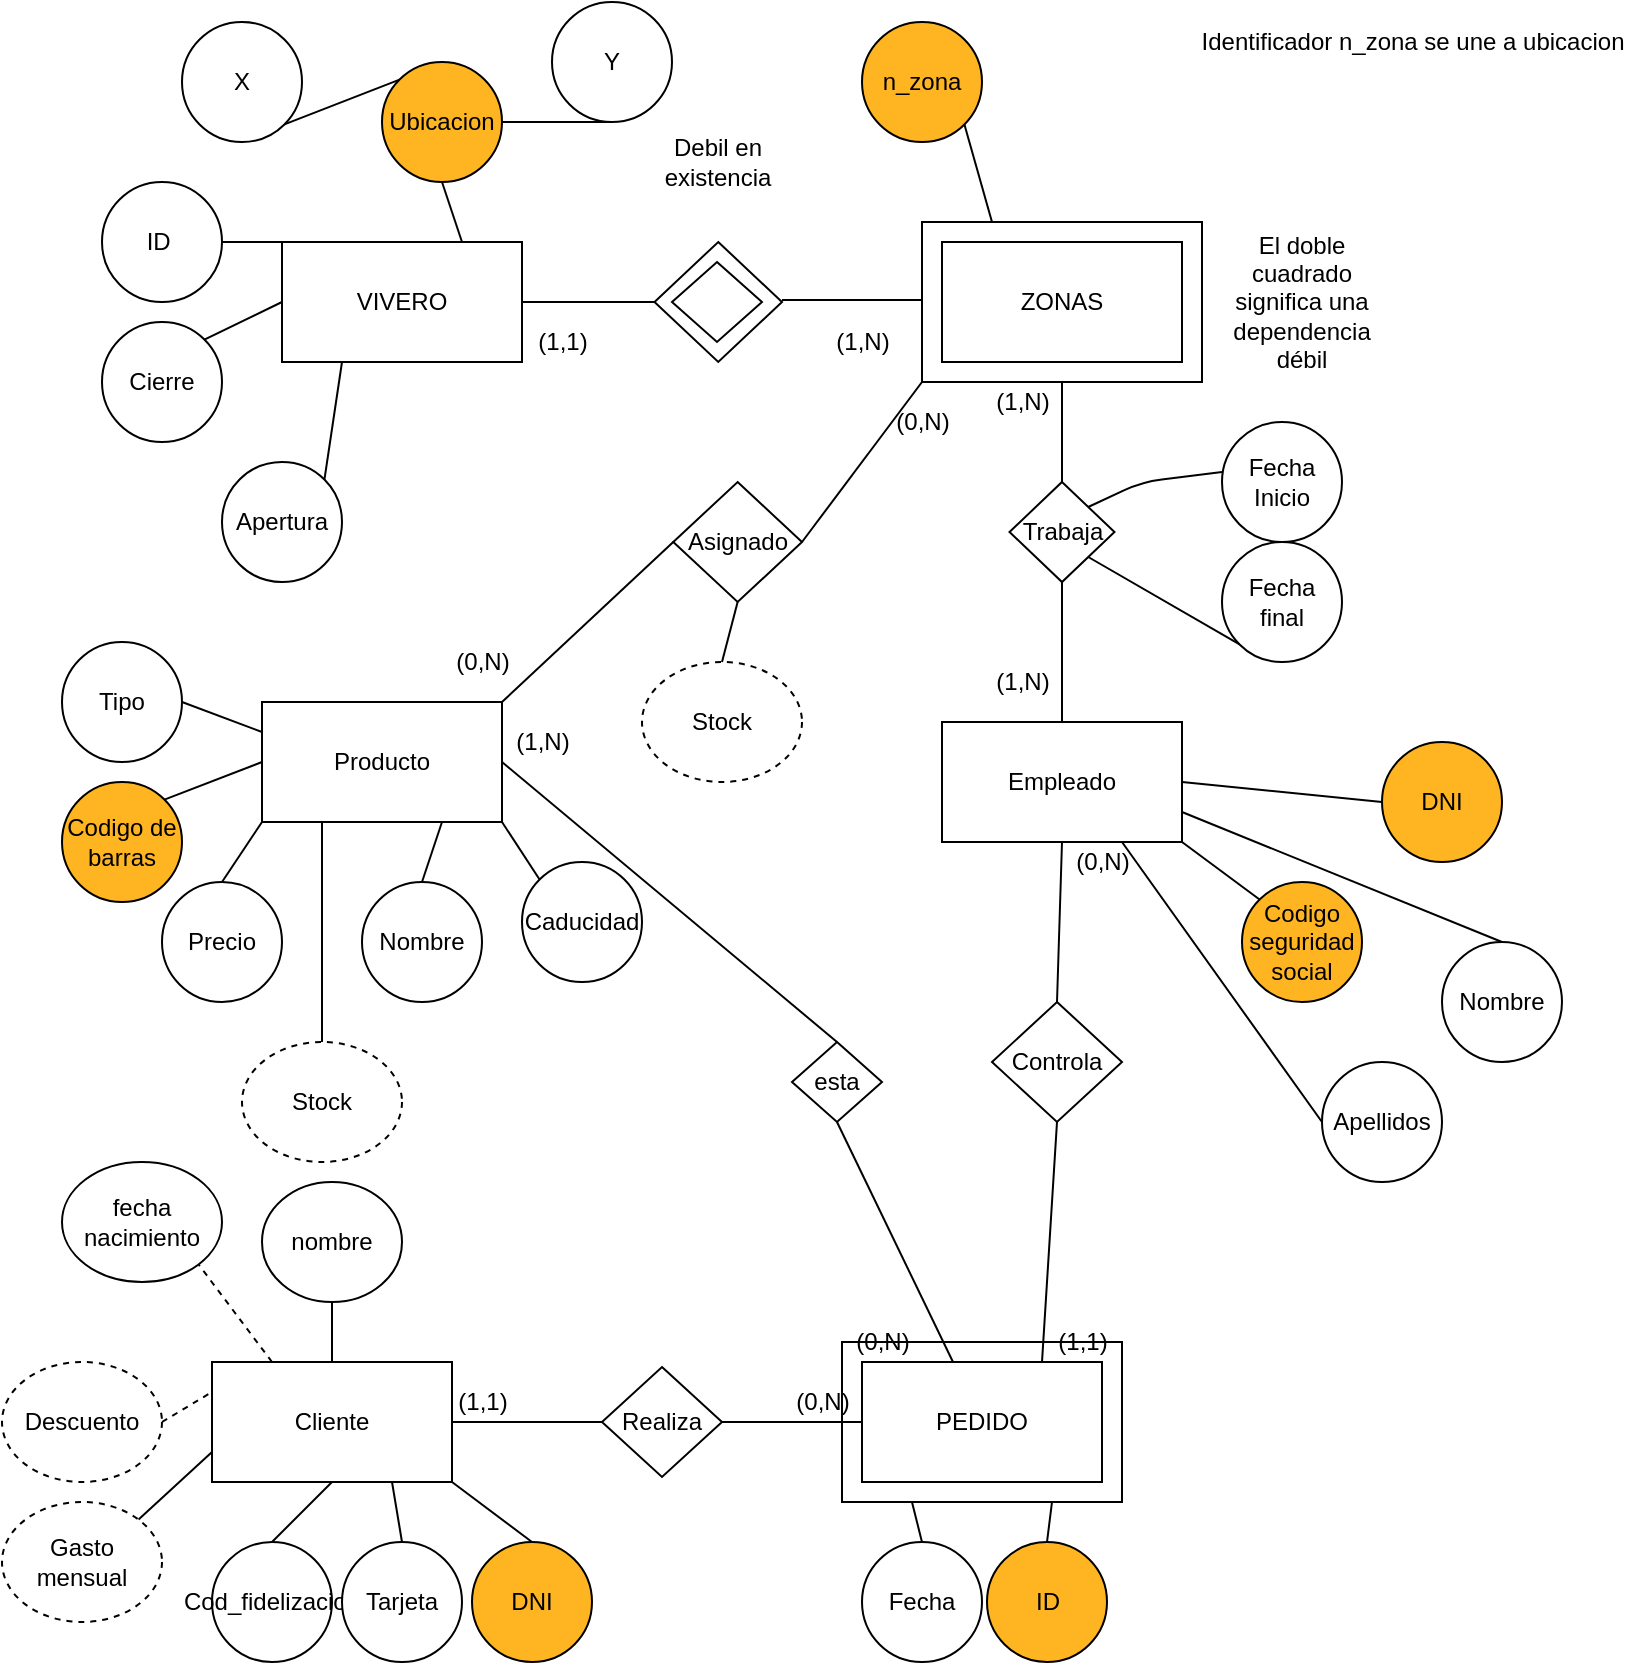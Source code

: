 <mxfile version="13.8.5" type="google"><diagram id="IEifpk_pLIeL2WqvJvoC" name="Page-1"><mxGraphModel dx="801" dy="464" grid="1" gridSize="10" guides="1" tooltips="1" connect="1" arrows="1" fold="1" page="1" pageScale="1" pageWidth="850" pageHeight="1100" math="0" shadow="0"><root><mxCell id="0"/><mxCell id="1" parent="0"/><mxCell id="yrVwnFHl-7Uh4LUF4EZe-1" value="VIVERO" style="rounded=0;whiteSpace=wrap;html=1;" parent="1" vertex="1"><mxGeometry x="160" y="120" width="120" height="60" as="geometry"/></mxCell><mxCell id="yrVwnFHl-7Uh4LUF4EZe-2" value="Ubicacion" style="ellipse;whiteSpace=wrap;html=1;aspect=fixed;fillColor=#FFB521;" parent="1" vertex="1"><mxGeometry x="210" y="30" width="60" height="60" as="geometry"/></mxCell><mxCell id="yrVwnFHl-7Uh4LUF4EZe-3" value="Apertura" style="ellipse;whiteSpace=wrap;html=1;aspect=fixed;" parent="1" vertex="1"><mxGeometry x="130" y="230" width="60" height="60" as="geometry"/></mxCell><mxCell id="yrVwnFHl-7Uh4LUF4EZe-4" value="Cierre" style="ellipse;whiteSpace=wrap;html=1;aspect=fixed;" parent="1" vertex="1"><mxGeometry x="70" y="160" width="60" height="60" as="geometry"/></mxCell><mxCell id="yrVwnFHl-7Uh4LUF4EZe-5" value="ID&amp;nbsp;" style="ellipse;whiteSpace=wrap;html=1;aspect=fixed;" parent="1" vertex="1"><mxGeometry x="70" y="90" width="60" height="60" as="geometry"/></mxCell><mxCell id="yrVwnFHl-7Uh4LUF4EZe-6" value="Y" style="ellipse;whiteSpace=wrap;html=1;aspect=fixed;" parent="1" vertex="1"><mxGeometry x="295" width="60" height="60" as="geometry"/></mxCell><mxCell id="yrVwnFHl-7Uh4LUF4EZe-7" value="X" style="ellipse;whiteSpace=wrap;html=1;aspect=fixed;" parent="1" vertex="1"><mxGeometry x="110" y="10" width="60" height="60" as="geometry"/></mxCell><mxCell id="yrVwnFHl-7Uh4LUF4EZe-9" value="ZONAS" style="rounded=0;whiteSpace=wrap;html=1;" parent="1" vertex="1"><mxGeometry x="490" y="120" width="120" height="60" as="geometry"/></mxCell><mxCell id="yrVwnFHl-7Uh4LUF4EZe-10" value="" style="rounded=0;whiteSpace=wrap;html=1;fillColor=none;" parent="1" vertex="1"><mxGeometry x="480" y="110" width="140" height="80" as="geometry"/></mxCell><mxCell id="yrVwnFHl-7Uh4LUF4EZe-11" value="El doble cuadrado significa una dependencia débil" style="text;html=1;strokeColor=none;fillColor=none;align=center;verticalAlign=middle;whiteSpace=wrap;rounded=0;" parent="1" vertex="1"><mxGeometry x="650" y="140" width="40" height="20" as="geometry"/></mxCell><mxCell id="yrVwnFHl-7Uh4LUF4EZe-12" value="" style="rhombus;whiteSpace=wrap;html=1;fillColor=none;" parent="1" vertex="1"><mxGeometry x="355" y="130" width="45" height="40" as="geometry"/></mxCell><mxCell id="yrVwnFHl-7Uh4LUF4EZe-13" value="" style="rhombus;whiteSpace=wrap;html=1;fillColor=none;" parent="1" vertex="1"><mxGeometry x="346.25" y="120" width="63.75" height="60" as="geometry"/></mxCell><mxCell id="yrVwnFHl-7Uh4LUF4EZe-14" value="Debil en existencia" style="text;html=1;strokeColor=none;fillColor=none;align=center;verticalAlign=middle;whiteSpace=wrap;rounded=0;" parent="1" vertex="1"><mxGeometry x="357.5" y="70" width="40" height="20" as="geometry"/></mxCell><mxCell id="yrVwnFHl-7Uh4LUF4EZe-16" value="n_zona" style="ellipse;whiteSpace=wrap;html=1;aspect=fixed;fillColor=#FFB521;" parent="1" vertex="1"><mxGeometry x="450" y="10" width="60" height="60" as="geometry"/></mxCell><mxCell id="yrVwnFHl-7Uh4LUF4EZe-17" value="Identificador n_zona se une a ubicacion" style="text;html=1;align=center;verticalAlign=middle;resizable=0;points=[];autosize=1;" parent="1" vertex="1"><mxGeometry x="610" y="10" width="230" height="20" as="geometry"/></mxCell><mxCell id="yrVwnFHl-7Uh4LUF4EZe-18" value="" style="endArrow=none;html=1;exitX=1;exitY=0.5;exitDx=0;exitDy=0;entryX=0;entryY=0.5;entryDx=0;entryDy=0;" parent="1" source="yrVwnFHl-7Uh4LUF4EZe-1" target="yrVwnFHl-7Uh4LUF4EZe-13" edge="1"><mxGeometry width="50" height="50" relative="1" as="geometry"><mxPoint x="650" y="400" as="sourcePoint"/><mxPoint x="700" y="350" as="targetPoint"/></mxGeometry></mxCell><mxCell id="yrVwnFHl-7Uh4LUF4EZe-19" value="" style="endArrow=none;html=1;entryX=0;entryY=0.5;entryDx=0;entryDy=0;" parent="1" edge="1"><mxGeometry width="50" height="50" relative="1" as="geometry"><mxPoint x="410" y="149" as="sourcePoint"/><mxPoint x="480" y="149" as="targetPoint"/></mxGeometry></mxCell><mxCell id="yrVwnFHl-7Uh4LUF4EZe-20" value="(1,1)" style="text;html=1;align=center;verticalAlign=middle;resizable=0;points=[];autosize=1;" parent="1" vertex="1"><mxGeometry x="280" y="160" width="40" height="20" as="geometry"/></mxCell><mxCell id="yrVwnFHl-7Uh4LUF4EZe-21" value="Empleado" style="rounded=0;whiteSpace=wrap;html=1;" parent="1" vertex="1"><mxGeometry x="490" y="360" width="120" height="60" as="geometry"/></mxCell><mxCell id="yrVwnFHl-7Uh4LUF4EZe-23" value="Trabaja" style="rhombus;whiteSpace=wrap;html=1;fillColor=none;" parent="1" vertex="1"><mxGeometry x="523.75" y="240" width="52.5" height="50" as="geometry"/></mxCell><mxCell id="yrVwnFHl-7Uh4LUF4EZe-24" value="DNI" style="ellipse;whiteSpace=wrap;html=1;aspect=fixed;fillColor=#FFB521;" parent="1" vertex="1"><mxGeometry x="710" y="370" width="60" height="60" as="geometry"/></mxCell><mxCell id="yrVwnFHl-7Uh4LUF4EZe-25" value="Codigo seguridad social" style="ellipse;whiteSpace=wrap;html=1;aspect=fixed;fillColor=#FFB521;" parent="1" vertex="1"><mxGeometry x="640" y="440" width="60" height="60" as="geometry"/></mxCell><mxCell id="yrVwnFHl-7Uh4LUF4EZe-26" value="Nombre" style="ellipse;whiteSpace=wrap;html=1;aspect=fixed;" parent="1" vertex="1"><mxGeometry x="740" y="470" width="60" height="60" as="geometry"/></mxCell><mxCell id="yrVwnFHl-7Uh4LUF4EZe-27" value="Apellidos" style="ellipse;whiteSpace=wrap;html=1;aspect=fixed;" parent="1" vertex="1"><mxGeometry x="680" y="530" width="60" height="60" as="geometry"/></mxCell><mxCell id="yrVwnFHl-7Uh4LUF4EZe-28" value="Fecha&lt;br&gt;Inicio" style="ellipse;whiteSpace=wrap;html=1;aspect=fixed;" parent="1" vertex="1"><mxGeometry x="630" y="210" width="60" height="60" as="geometry"/></mxCell><mxCell id="yrVwnFHl-7Uh4LUF4EZe-29" value="Fecha&lt;br&gt;final" style="ellipse;whiteSpace=wrap;html=1;aspect=fixed;" parent="1" vertex="1"><mxGeometry x="630" y="270" width="60" height="60" as="geometry"/></mxCell><mxCell id="yrVwnFHl-7Uh4LUF4EZe-30" value="" style="endArrow=none;html=1;entryX=0.5;entryY=1;entryDx=0;entryDy=0;exitX=0.5;exitY=0;exitDx=0;exitDy=0;" parent="1" source="yrVwnFHl-7Uh4LUF4EZe-23" target="yrVwnFHl-7Uh4LUF4EZe-10" edge="1"><mxGeometry width="50" height="50" relative="1" as="geometry"><mxPoint x="420" y="159" as="sourcePoint"/><mxPoint x="490" y="159" as="targetPoint"/></mxGeometry></mxCell><mxCell id="yrVwnFHl-7Uh4LUF4EZe-31" value="(1,N)" style="text;html=1;align=center;verticalAlign=middle;resizable=0;points=[];autosize=1;" parent="1" vertex="1"><mxGeometry x="510" y="190" width="40" height="20" as="geometry"/></mxCell><mxCell id="yrVwnFHl-7Uh4LUF4EZe-32" value="" style="endArrow=none;html=1;entryX=0.5;entryY=1;entryDx=0;entryDy=0;exitX=0.5;exitY=0;exitDx=0;exitDy=0;" parent="1" source="yrVwnFHl-7Uh4LUF4EZe-21" target="yrVwnFHl-7Uh4LUF4EZe-23" edge="1"><mxGeometry width="50" height="50" relative="1" as="geometry"><mxPoint x="560" y="250" as="sourcePoint"/><mxPoint x="560" y="200" as="targetPoint"/></mxGeometry></mxCell><mxCell id="yrVwnFHl-7Uh4LUF4EZe-33" value="(1,N)" style="text;html=1;align=center;verticalAlign=middle;resizable=0;points=[];autosize=1;" parent="1" vertex="1"><mxGeometry x="510" y="330" width="40" height="20" as="geometry"/></mxCell><mxCell id="yrVwnFHl-7Uh4LUF4EZe-34" value="(1,N)" style="text;html=1;align=center;verticalAlign=middle;resizable=0;points=[];autosize=1;" parent="1" vertex="1"><mxGeometry x="430" y="160" width="40" height="20" as="geometry"/></mxCell><mxCell id="yrVwnFHl-7Uh4LUF4EZe-35" value="Producto" style="rounded=0;whiteSpace=wrap;html=1;" parent="1" vertex="1"><mxGeometry x="150" y="350" width="120" height="60" as="geometry"/></mxCell><mxCell id="yrVwnFHl-7Uh4LUF4EZe-36" value="Asignado" style="rhombus;whiteSpace=wrap;html=1;fillColor=none;" parent="1" vertex="1"><mxGeometry x="355.63" y="240" width="64.37" height="60" as="geometry"/></mxCell><mxCell id="yrVwnFHl-7Uh4LUF4EZe-37" value="" style="endArrow=none;html=1;entryX=0;entryY=0.5;entryDx=0;entryDy=0;exitX=1;exitY=0;exitDx=0;exitDy=0;" parent="1" source="yrVwnFHl-7Uh4LUF4EZe-35" target="yrVwnFHl-7Uh4LUF4EZe-36" edge="1"><mxGeometry width="50" height="50" relative="1" as="geometry"><mxPoint x="560" y="370" as="sourcePoint"/><mxPoint x="560" y="290" as="targetPoint"/></mxGeometry></mxCell><mxCell id="yrVwnFHl-7Uh4LUF4EZe-38" value="" style="endArrow=none;html=1;entryX=0;entryY=1;entryDx=0;entryDy=0;exitX=1;exitY=0.5;exitDx=0;exitDy=0;" parent="1" source="yrVwnFHl-7Uh4LUF4EZe-36" target="yrVwnFHl-7Uh4LUF4EZe-10" edge="1"><mxGeometry width="50" height="50" relative="1" as="geometry"><mxPoint x="570" y="380" as="sourcePoint"/><mxPoint x="570" y="300" as="targetPoint"/></mxGeometry></mxCell><mxCell id="yrVwnFHl-7Uh4LUF4EZe-39" value="Codigo de barras" style="ellipse;whiteSpace=wrap;html=1;aspect=fixed;fillColor=#FFB521;" parent="1" vertex="1"><mxGeometry x="50" y="390" width="60" height="60" as="geometry"/></mxCell><mxCell id="yrVwnFHl-7Uh4LUF4EZe-40" value="Precio" style="ellipse;whiteSpace=wrap;html=1;aspect=fixed;" parent="1" vertex="1"><mxGeometry x="100" y="440" width="60" height="60" as="geometry"/></mxCell><mxCell id="yrVwnFHl-7Uh4LUF4EZe-41" value="Nombre" style="ellipse;whiteSpace=wrap;html=1;aspect=fixed;" parent="1" vertex="1"><mxGeometry x="200" y="440" width="60" height="60" as="geometry"/></mxCell><mxCell id="yrVwnFHl-7Uh4LUF4EZe-42" value="Tipo" style="ellipse;whiteSpace=wrap;html=1;aspect=fixed;" parent="1" vertex="1"><mxGeometry x="50" y="320" width="60" height="60" as="geometry"/></mxCell><mxCell id="yrVwnFHl-7Uh4LUF4EZe-43" value="Caducidad" style="ellipse;whiteSpace=wrap;html=1;aspect=fixed;" parent="1" vertex="1"><mxGeometry x="280" y="430" width="60" height="60" as="geometry"/></mxCell><mxCell id="yrVwnFHl-7Uh4LUF4EZe-45" value="" style="endArrow=none;html=1;entryX=0.5;entryY=0;entryDx=0;entryDy=0;exitX=0.25;exitY=1;exitDx=0;exitDy=0;" parent="1" source="yrVwnFHl-7Uh4LUF4EZe-35" target="yrVwnFHl-7Uh4LUF4EZe-46" edge="1"><mxGeometry width="50" height="50" relative="1" as="geometry"><mxPoint x="280" y="360" as="sourcePoint"/><mxPoint x="180" y="510" as="targetPoint"/></mxGeometry></mxCell><mxCell id="yrVwnFHl-7Uh4LUF4EZe-46" value="Stock" style="ellipse;whiteSpace=wrap;html=1;align=center;dashed=1;fillColor=none;" parent="1" vertex="1"><mxGeometry x="140" y="520" width="80" height="60" as="geometry"/></mxCell><mxCell id="yrVwnFHl-7Uh4LUF4EZe-48" value="Stock" style="ellipse;whiteSpace=wrap;html=1;align=center;dashed=1;fillColor=none;" parent="1" vertex="1"><mxGeometry x="340" y="330" width="80" height="60" as="geometry"/></mxCell><mxCell id="yrVwnFHl-7Uh4LUF4EZe-49" value="" style="endArrow=none;html=1;entryX=0.5;entryY=1;entryDx=0;entryDy=0;exitX=0.5;exitY=0;exitDx=0;exitDy=0;" parent="1" source="yrVwnFHl-7Uh4LUF4EZe-48" target="yrVwnFHl-7Uh4LUF4EZe-36" edge="1"><mxGeometry width="50" height="50" relative="1" as="geometry"><mxPoint x="280" y="360" as="sourcePoint"/><mxPoint x="365.63" y="270" as="targetPoint"/></mxGeometry></mxCell><mxCell id="yrVwnFHl-7Uh4LUF4EZe-50" value="(0,N)" style="text;html=1;align=center;verticalAlign=middle;resizable=0;points=[];autosize=1;" parent="1" vertex="1"><mxGeometry x="240" y="320" width="40" height="20" as="geometry"/></mxCell><mxCell id="yrVwnFHl-7Uh4LUF4EZe-51" value="(0,N)" style="text;html=1;align=center;verticalAlign=middle;resizable=0;points=[];autosize=1;" parent="1" vertex="1"><mxGeometry x="460" y="200" width="40" height="20" as="geometry"/></mxCell><mxCell id="yrVwnFHl-7Uh4LUF4EZe-52" value="Cliente" style="rounded=0;whiteSpace=wrap;html=1;" parent="1" vertex="1"><mxGeometry x="125" y="680" width="120" height="60" as="geometry"/></mxCell><mxCell id="yrVwnFHl-7Uh4LUF4EZe-54" value="Cod_fidelizacion" style="ellipse;whiteSpace=wrap;html=1;aspect=fixed;" parent="1" vertex="1"><mxGeometry x="125" y="770" width="60" height="60" as="geometry"/></mxCell><mxCell id="yrVwnFHl-7Uh4LUF4EZe-55" value="Tarjeta" style="ellipse;whiteSpace=wrap;html=1;aspect=fixed;" parent="1" vertex="1"><mxGeometry x="190" y="770" width="60" height="60" as="geometry"/></mxCell><mxCell id="yrVwnFHl-7Uh4LUF4EZe-56" value="DNI&lt;br&gt;" style="ellipse;whiteSpace=wrap;html=1;aspect=fixed;fillColor=#FFB521;" parent="1" vertex="1"><mxGeometry x="255" y="770" width="60" height="60" as="geometry"/></mxCell><mxCell id="yrVwnFHl-7Uh4LUF4EZe-57" value="PEDIDO" style="rounded=0;whiteSpace=wrap;html=1;" parent="1" vertex="1"><mxGeometry x="450" y="680" width="120" height="60" as="geometry"/></mxCell><mxCell id="yrVwnFHl-7Uh4LUF4EZe-58" value="Realiza" style="rhombus;whiteSpace=wrap;html=1;fillColor=none;" parent="1" vertex="1"><mxGeometry x="320" y="682.5" width="60" height="55" as="geometry"/></mxCell><mxCell id="yrVwnFHl-7Uh4LUF4EZe-59" value="esta" style="rhombus;whiteSpace=wrap;html=1;fillColor=none;" parent="1" vertex="1"><mxGeometry x="415" y="520" width="45" height="40" as="geometry"/></mxCell><mxCell id="yrVwnFHl-7Uh4LUF4EZe-60" value="" style="endArrow=none;html=1;entryX=0.5;entryY=0;entryDx=0;entryDy=0;exitX=1;exitY=0.5;exitDx=0;exitDy=0;" parent="1" source="yrVwnFHl-7Uh4LUF4EZe-35" target="yrVwnFHl-7Uh4LUF4EZe-59" edge="1"><mxGeometry width="50" height="50" relative="1" as="geometry"><mxPoint x="425" y="500" as="sourcePoint"/><mxPoint x="425" y="610" as="targetPoint"/></mxGeometry></mxCell><mxCell id="yrVwnFHl-7Uh4LUF4EZe-61" value="" style="endArrow=none;html=1;entryX=0.5;entryY=0;entryDx=0;entryDy=0;exitX=0.5;exitY=1;exitDx=0;exitDy=0;" parent="1" source="yrVwnFHl-7Uh4LUF4EZe-21" target="yrVwnFHl-7Uh4LUF4EZe-62" edge="1"><mxGeometry width="50" height="50" relative="1" as="geometry"><mxPoint x="490" y="480" as="sourcePoint"/><mxPoint x="490" y="590" as="targetPoint"/></mxGeometry></mxCell><mxCell id="yrVwnFHl-7Uh4LUF4EZe-62" value="Controla" style="rhombus;whiteSpace=wrap;html=1;fillColor=none;" parent="1" vertex="1"><mxGeometry x="515" y="500" width="65" height="60" as="geometry"/></mxCell><mxCell id="yrVwnFHl-7Uh4LUF4EZe-65" value="" style="endArrow=none;html=1;exitX=0.5;exitY=1;exitDx=0;exitDy=0;" parent="1" source="yrVwnFHl-7Uh4LUF4EZe-59" target="yrVwnFHl-7Uh4LUF4EZe-57" edge="1"><mxGeometry width="50" height="50" relative="1" as="geometry"><mxPoint x="366.25" y="430" as="sourcePoint"/><mxPoint x="490" y="670" as="targetPoint"/></mxGeometry></mxCell><mxCell id="yrVwnFHl-7Uh4LUF4EZe-66" value="" style="endArrow=none;html=1;entryX=0.5;entryY=1;entryDx=0;entryDy=0;exitX=0.75;exitY=0;exitDx=0;exitDy=0;" parent="1" source="yrVwnFHl-7Uh4LUF4EZe-57" target="yrVwnFHl-7Uh4LUF4EZe-62" edge="1"><mxGeometry width="50" height="50" relative="1" as="geometry"><mxPoint x="375" y="440" as="sourcePoint"/><mxPoint x="542.5" y="580" as="targetPoint"/></mxGeometry></mxCell><mxCell id="yrVwnFHl-7Uh4LUF4EZe-67" value="" style="endArrow=none;html=1;entryX=0;entryY=0.5;entryDx=0;entryDy=0;exitX=1;exitY=0.5;exitDx=0;exitDy=0;" parent="1" source="yrVwnFHl-7Uh4LUF4EZe-58" target="yrVwnFHl-7Uh4LUF4EZe-57" edge="1"><mxGeometry width="50" height="50" relative="1" as="geometry"><mxPoint x="300" y="410" as="sourcePoint"/><mxPoint x="467.5" y="550" as="targetPoint"/></mxGeometry></mxCell><mxCell id="yrVwnFHl-7Uh4LUF4EZe-68" value="" style="endArrow=none;html=1;entryX=0;entryY=0.5;entryDx=0;entryDy=0;exitX=1;exitY=0.5;exitDx=0;exitDy=0;" parent="1" source="yrVwnFHl-7Uh4LUF4EZe-52" target="yrVwnFHl-7Uh4LUF4EZe-58" edge="1"><mxGeometry width="50" height="50" relative="1" as="geometry"><mxPoint x="310" y="420" as="sourcePoint"/><mxPoint x="477.5" y="560" as="targetPoint"/></mxGeometry></mxCell><mxCell id="yrVwnFHl-7Uh4LUF4EZe-69" value="(0,N)" style="text;html=1;align=center;verticalAlign=middle;resizable=0;points=[];autosize=1;" parent="1" vertex="1"><mxGeometry x="410" y="690" width="40" height="20" as="geometry"/></mxCell><mxCell id="yrVwnFHl-7Uh4LUF4EZe-70" value="(1,1)&lt;br&gt;" style="text;html=1;align=center;verticalAlign=middle;resizable=0;points=[];autosize=1;" parent="1" vertex="1"><mxGeometry x="240" y="690" width="40" height="20" as="geometry"/></mxCell><mxCell id="yrVwnFHl-7Uh4LUF4EZe-71" value="(0,N)&lt;br&gt;" style="text;html=1;align=center;verticalAlign=middle;resizable=0;points=[];autosize=1;" parent="1" vertex="1"><mxGeometry x="440" y="660" width="40" height="20" as="geometry"/></mxCell><mxCell id="yrVwnFHl-7Uh4LUF4EZe-72" value="(1,N)" style="text;html=1;align=center;verticalAlign=middle;resizable=0;points=[];autosize=1;" parent="1" vertex="1"><mxGeometry x="270" y="360" width="40" height="20" as="geometry"/></mxCell><mxCell id="yrVwnFHl-7Uh4LUF4EZe-75" value="Descuento" style="ellipse;whiteSpace=wrap;html=1;align=center;dashed=1;fillColor=none;" parent="1" vertex="1"><mxGeometry x="20" y="680" width="80" height="60" as="geometry"/></mxCell><mxCell id="yrVwnFHl-7Uh4LUF4EZe-76" value="Gasto mensual" style="ellipse;whiteSpace=wrap;html=1;align=center;dashed=1;fillColor=none;" parent="1" vertex="1"><mxGeometry x="20" y="750" width="80" height="60" as="geometry"/></mxCell><mxCell id="yrVwnFHl-7Uh4LUF4EZe-77" value="(0,N)" style="text;html=1;align=center;verticalAlign=middle;resizable=0;points=[];autosize=1;" parent="1" vertex="1"><mxGeometry x="550" y="420" width="40" height="20" as="geometry"/></mxCell><mxCell id="yrVwnFHl-7Uh4LUF4EZe-78" value="(1,1)" style="text;html=1;align=center;verticalAlign=middle;resizable=0;points=[];autosize=1;" parent="1" vertex="1"><mxGeometry x="540" y="660" width="40" height="20" as="geometry"/></mxCell><mxCell id="yrVwnFHl-7Uh4LUF4EZe-79" value="Fecha" style="ellipse;whiteSpace=wrap;html=1;aspect=fixed;" parent="1" vertex="1"><mxGeometry x="450" y="770" width="60" height="60" as="geometry"/></mxCell><mxCell id="yrVwnFHl-7Uh4LUF4EZe-80" value="ID" style="ellipse;whiteSpace=wrap;html=1;aspect=fixed;fillColor=#FFB521;" parent="1" vertex="1"><mxGeometry x="512.5" y="770" width="60" height="60" as="geometry"/></mxCell><mxCell id="yrVwnFHl-7Uh4LUF4EZe-81" value="" style="rounded=0;whiteSpace=wrap;html=1;fillColor=none;" parent="1" vertex="1"><mxGeometry x="440" y="670" width="140" height="80" as="geometry"/></mxCell><mxCell id="LDC4c7rGgQbjb_cGHGc8-4" value="" style="endArrow=none;html=1;entryX=0.5;entryY=1;entryDx=0;entryDy=0;exitX=0.75;exitY=0;exitDx=0;exitDy=0;" edge="1" parent="1" source="yrVwnFHl-7Uh4LUF4EZe-1" target="yrVwnFHl-7Uh4LUF4EZe-2"><mxGeometry width="50" height="50" relative="1" as="geometry"><mxPoint x="230" y="120" as="sourcePoint"/><mxPoint x="280" y="70" as="targetPoint"/></mxGeometry></mxCell><mxCell id="LDC4c7rGgQbjb_cGHGc8-5" value="" style="endArrow=none;html=1;entryX=0.5;entryY=1;entryDx=0;entryDy=0;exitX=1;exitY=0.5;exitDx=0;exitDy=0;" edge="1" parent="1" source="yrVwnFHl-7Uh4LUF4EZe-2" target="yrVwnFHl-7Uh4LUF4EZe-6"><mxGeometry width="50" height="50" relative="1" as="geometry"><mxPoint x="300" y="50" as="sourcePoint"/><mxPoint x="290" y="20" as="targetPoint"/></mxGeometry></mxCell><mxCell id="LDC4c7rGgQbjb_cGHGc8-6" value="" style="endArrow=none;html=1;entryX=1;entryY=1;entryDx=0;entryDy=0;exitX=0;exitY=0;exitDx=0;exitDy=0;" edge="1" parent="1" source="yrVwnFHl-7Uh4LUF4EZe-2" target="yrVwnFHl-7Uh4LUF4EZe-7"><mxGeometry width="50" height="50" relative="1" as="geometry"><mxPoint x="190" y="60" as="sourcePoint"/><mxPoint x="180" y="30" as="targetPoint"/></mxGeometry></mxCell><mxCell id="LDC4c7rGgQbjb_cGHGc8-7" value="" style="endArrow=none;html=1;entryX=1;entryY=0.5;entryDx=0;entryDy=0;exitX=0;exitY=0;exitDx=0;exitDy=0;" edge="1" parent="1" source="yrVwnFHl-7Uh4LUF4EZe-1" target="yrVwnFHl-7Uh4LUF4EZe-5"><mxGeometry width="50" height="50" relative="1" as="geometry"><mxPoint x="390" y="260" as="sourcePoint"/><mxPoint x="440" y="210" as="targetPoint"/></mxGeometry></mxCell><mxCell id="LDC4c7rGgQbjb_cGHGc8-9" value="" style="endArrow=none;html=1;entryX=1;entryY=0;entryDx=0;entryDy=0;exitX=0;exitY=0.5;exitDx=0;exitDy=0;" edge="1" parent="1" source="yrVwnFHl-7Uh4LUF4EZe-1" target="yrVwnFHl-7Uh4LUF4EZe-4"><mxGeometry width="50" height="50" relative="1" as="geometry"><mxPoint x="390" y="260" as="sourcePoint"/><mxPoint x="440" y="210" as="targetPoint"/></mxGeometry></mxCell><mxCell id="LDC4c7rGgQbjb_cGHGc8-10" value="" style="endArrow=none;html=1;entryX=1;entryY=0;entryDx=0;entryDy=0;exitX=0.25;exitY=1;exitDx=0;exitDy=0;" edge="1" parent="1" source="yrVwnFHl-7Uh4LUF4EZe-1" target="yrVwnFHl-7Uh4LUF4EZe-3"><mxGeometry width="50" height="50" relative="1" as="geometry"><mxPoint x="170" y="160" as="sourcePoint"/><mxPoint x="131.213" y="178.787" as="targetPoint"/></mxGeometry></mxCell><mxCell id="LDC4c7rGgQbjb_cGHGc8-11" value="" style="endArrow=none;html=1;entryX=0.25;entryY=0;entryDx=0;entryDy=0;exitX=1;exitY=1;exitDx=0;exitDy=0;" edge="1" parent="1" source="yrVwnFHl-7Uh4LUF4EZe-16" target="yrVwnFHl-7Uh4LUF4EZe-10"><mxGeometry width="50" height="50" relative="1" as="geometry"><mxPoint x="390" y="80" as="sourcePoint"/><mxPoint x="440" y="30" as="targetPoint"/></mxGeometry></mxCell><mxCell id="LDC4c7rGgQbjb_cGHGc8-12" value="" style="endArrow=none;html=1;exitX=1;exitY=0;exitDx=0;exitDy=0;" edge="1" parent="1" source="yrVwnFHl-7Uh4LUF4EZe-23"><mxGeometry width="50" height="50" relative="1" as="geometry"><mxPoint x="580" y="285" as="sourcePoint"/><mxPoint x="630" y="235" as="targetPoint"/><Array as="points"><mxPoint x="590" y="240"/></Array></mxGeometry></mxCell><mxCell id="LDC4c7rGgQbjb_cGHGc8-13" value="" style="endArrow=none;html=1;exitX=1;exitY=1;exitDx=0;exitDy=0;entryX=0;entryY=1;entryDx=0;entryDy=0;" edge="1" parent="1" source="yrVwnFHl-7Uh4LUF4EZe-23" target="yrVwnFHl-7Uh4LUF4EZe-29"><mxGeometry width="50" height="50" relative="1" as="geometry"><mxPoint x="570" y="280" as="sourcePoint"/><mxPoint x="627" y="300" as="targetPoint"/></mxGeometry></mxCell><mxCell id="LDC4c7rGgQbjb_cGHGc8-14" value="" style="endArrow=none;html=1;entryX=1;entryY=0.5;entryDx=0;entryDy=0;exitX=0;exitY=0.5;exitDx=0;exitDy=0;" edge="1" parent="1" source="yrVwnFHl-7Uh4LUF4EZe-24" target="yrVwnFHl-7Uh4LUF4EZe-21"><mxGeometry width="50" height="50" relative="1" as="geometry"><mxPoint x="490" y="510" as="sourcePoint"/><mxPoint x="540" y="460" as="targetPoint"/></mxGeometry></mxCell><mxCell id="LDC4c7rGgQbjb_cGHGc8-15" value="" style="endArrow=none;html=1;entryX=1;entryY=1;entryDx=0;entryDy=0;exitX=0;exitY=0;exitDx=0;exitDy=0;" edge="1" parent="1" source="yrVwnFHl-7Uh4LUF4EZe-25" target="yrVwnFHl-7Uh4LUF4EZe-21"><mxGeometry width="50" height="50" relative="1" as="geometry"><mxPoint x="490" y="510" as="sourcePoint"/><mxPoint x="540" y="460" as="targetPoint"/></mxGeometry></mxCell><mxCell id="LDC4c7rGgQbjb_cGHGc8-16" value="" style="endArrow=none;html=1;entryX=1;entryY=0.75;entryDx=0;entryDy=0;exitX=0.5;exitY=0;exitDx=0;exitDy=0;" edge="1" parent="1" source="yrVwnFHl-7Uh4LUF4EZe-26" target="yrVwnFHl-7Uh4LUF4EZe-21"><mxGeometry width="50" height="50" relative="1" as="geometry"><mxPoint x="490" y="510" as="sourcePoint"/><mxPoint x="540" y="460" as="targetPoint"/></mxGeometry></mxCell><mxCell id="LDC4c7rGgQbjb_cGHGc8-17" value="" style="endArrow=none;html=1;entryX=0.75;entryY=1;entryDx=0;entryDy=0;exitX=0;exitY=0.5;exitDx=0;exitDy=0;" edge="1" parent="1" source="yrVwnFHl-7Uh4LUF4EZe-27" target="yrVwnFHl-7Uh4LUF4EZe-21"><mxGeometry width="50" height="50" relative="1" as="geometry"><mxPoint x="490" y="510" as="sourcePoint"/><mxPoint x="540" y="460" as="targetPoint"/></mxGeometry></mxCell><mxCell id="LDC4c7rGgQbjb_cGHGc8-18" value="" style="endArrow=none;html=1;exitX=0.5;exitY=0;exitDx=0;exitDy=0;entryX=0.75;entryY=1;entryDx=0;entryDy=0;" edge="1" parent="1" source="yrVwnFHl-7Uh4LUF4EZe-80" target="yrVwnFHl-7Uh4LUF4EZe-81"><mxGeometry width="50" height="50" relative="1" as="geometry"><mxPoint x="490" y="780" as="sourcePoint"/><mxPoint x="540" y="730" as="targetPoint"/></mxGeometry></mxCell><mxCell id="LDC4c7rGgQbjb_cGHGc8-19" value="" style="endArrow=none;html=1;exitX=0.5;exitY=0;exitDx=0;exitDy=0;entryX=0.25;entryY=1;entryDx=0;entryDy=0;" edge="1" parent="1" source="yrVwnFHl-7Uh4LUF4EZe-79" target="yrVwnFHl-7Uh4LUF4EZe-81"><mxGeometry width="50" height="50" relative="1" as="geometry"><mxPoint x="490" y="780" as="sourcePoint"/><mxPoint x="540" y="730" as="targetPoint"/></mxGeometry></mxCell><mxCell id="LDC4c7rGgQbjb_cGHGc8-20" value="" style="endArrow=none;html=1;exitX=0.5;exitY=0;exitDx=0;exitDy=0;entryX=1;entryY=1;entryDx=0;entryDy=0;" edge="1" parent="1" source="yrVwnFHl-7Uh4LUF4EZe-56" target="yrVwnFHl-7Uh4LUF4EZe-52"><mxGeometry width="50" height="50" relative="1" as="geometry"><mxPoint x="160" y="780" as="sourcePoint"/><mxPoint x="210" y="730" as="targetPoint"/></mxGeometry></mxCell><mxCell id="LDC4c7rGgQbjb_cGHGc8-21" value="" style="endArrow=none;html=1;exitX=0.5;exitY=0;exitDx=0;exitDy=0;entryX=0.75;entryY=1;entryDx=0;entryDy=0;" edge="1" parent="1" source="yrVwnFHl-7Uh4LUF4EZe-55" target="yrVwnFHl-7Uh4LUF4EZe-52"><mxGeometry width="50" height="50" relative="1" as="geometry"><mxPoint x="160" y="780" as="sourcePoint"/><mxPoint x="210" y="730" as="targetPoint"/></mxGeometry></mxCell><mxCell id="LDC4c7rGgQbjb_cGHGc8-22" value="" style="endArrow=none;html=1;entryX=0.5;entryY=1;entryDx=0;entryDy=0;exitX=0.5;exitY=0;exitDx=0;exitDy=0;" edge="1" parent="1" source="yrVwnFHl-7Uh4LUF4EZe-54" target="yrVwnFHl-7Uh4LUF4EZe-52"><mxGeometry width="50" height="50" relative="1" as="geometry"><mxPoint x="160" y="780" as="sourcePoint"/><mxPoint x="210" y="730" as="targetPoint"/></mxGeometry></mxCell><mxCell id="LDC4c7rGgQbjb_cGHGc8-23" value="" style="endArrow=none;html=1;exitX=1;exitY=0;exitDx=0;exitDy=0;entryX=0;entryY=0.75;entryDx=0;entryDy=0;" edge="1" parent="1" source="yrVwnFHl-7Uh4LUF4EZe-76" target="yrVwnFHl-7Uh4LUF4EZe-52"><mxGeometry width="50" height="50" relative="1" as="geometry"><mxPoint x="160" y="780" as="sourcePoint"/><mxPoint x="210" y="730" as="targetPoint"/></mxGeometry></mxCell><mxCell id="LDC4c7rGgQbjb_cGHGc8-25" value="" style="endArrow=none;dashed=1;html=1;exitX=1;exitY=0.5;exitDx=0;exitDy=0;entryX=0;entryY=0.25;entryDx=0;entryDy=0;" edge="1" parent="1" source="yrVwnFHl-7Uh4LUF4EZe-75" target="yrVwnFHl-7Uh4LUF4EZe-52"><mxGeometry width="50" height="50" relative="1" as="geometry"><mxPoint x="300" y="750" as="sourcePoint"/><mxPoint x="350" y="700" as="targetPoint"/></mxGeometry></mxCell><mxCell id="LDC4c7rGgQbjb_cGHGc8-26" value="&lt;div&gt;fecha&lt;/div&gt;&lt;div&gt;nacimiento&lt;br&gt;&lt;/div&gt;" style="ellipse;whiteSpace=wrap;html=1;" vertex="1" parent="1"><mxGeometry x="50" y="580" width="80" height="60" as="geometry"/></mxCell><mxCell id="LDC4c7rGgQbjb_cGHGc8-27" value="" style="endArrow=none;dashed=1;html=1;entryX=1;entryY=1;entryDx=0;entryDy=0;exitX=0.25;exitY=0;exitDx=0;exitDy=0;" edge="1" parent="1" source="yrVwnFHl-7Uh4LUF4EZe-52" target="LDC4c7rGgQbjb_cGHGc8-26"><mxGeometry width="50" height="50" relative="1" as="geometry"><mxPoint x="120" y="680" as="sourcePoint"/><mxPoint x="170" y="630" as="targetPoint"/></mxGeometry></mxCell><mxCell id="LDC4c7rGgQbjb_cGHGc8-28" value="&lt;div&gt;nombre&lt;/div&gt;" style="ellipse;whiteSpace=wrap;html=1;" vertex="1" parent="1"><mxGeometry x="150" y="590" width="70" height="60" as="geometry"/></mxCell><mxCell id="LDC4c7rGgQbjb_cGHGc8-29" value="" style="endArrow=none;html=1;entryX=0.5;entryY=1;entryDx=0;entryDy=0;exitX=0.5;exitY=0;exitDx=0;exitDy=0;" edge="1" parent="1" source="yrVwnFHl-7Uh4LUF4EZe-52" target="LDC4c7rGgQbjb_cGHGc8-28"><mxGeometry width="50" height="50" relative="1" as="geometry"><mxPoint x="300" y="730" as="sourcePoint"/><mxPoint x="350" y="680" as="targetPoint"/></mxGeometry></mxCell><mxCell id="LDC4c7rGgQbjb_cGHGc8-30" value="" style="endArrow=none;html=1;exitX=1;exitY=1;exitDx=0;exitDy=0;entryX=0;entryY=0;entryDx=0;entryDy=0;" edge="1" parent="1" source="yrVwnFHl-7Uh4LUF4EZe-35" target="yrVwnFHl-7Uh4LUF4EZe-43"><mxGeometry width="50" height="50" relative="1" as="geometry"><mxPoint x="300" y="400" as="sourcePoint"/><mxPoint x="350" y="350" as="targetPoint"/></mxGeometry></mxCell><mxCell id="LDC4c7rGgQbjb_cGHGc8-31" value="" style="endArrow=none;html=1;exitX=0.5;exitY=0;exitDx=0;exitDy=0;entryX=0.75;entryY=1;entryDx=0;entryDy=0;" edge="1" parent="1" source="yrVwnFHl-7Uh4LUF4EZe-41" target="yrVwnFHl-7Uh4LUF4EZe-35"><mxGeometry width="50" height="50" relative="1" as="geometry"><mxPoint x="300" y="400" as="sourcePoint"/><mxPoint x="350" y="350" as="targetPoint"/></mxGeometry></mxCell><mxCell id="LDC4c7rGgQbjb_cGHGc8-32" value="" style="endArrow=none;html=1;exitX=0.5;exitY=0;exitDx=0;exitDy=0;entryX=0;entryY=1;entryDx=0;entryDy=0;" edge="1" parent="1" source="yrVwnFHl-7Uh4LUF4EZe-40" target="yrVwnFHl-7Uh4LUF4EZe-35"><mxGeometry width="50" height="50" relative="1" as="geometry"><mxPoint x="300" y="400" as="sourcePoint"/><mxPoint x="350" y="350" as="targetPoint"/></mxGeometry></mxCell><mxCell id="LDC4c7rGgQbjb_cGHGc8-33" value="" style="endArrow=none;html=1;exitX=1;exitY=0;exitDx=0;exitDy=0;entryX=0;entryY=0.5;entryDx=0;entryDy=0;" edge="1" parent="1" source="yrVwnFHl-7Uh4LUF4EZe-39" target="yrVwnFHl-7Uh4LUF4EZe-35"><mxGeometry width="50" height="50" relative="1" as="geometry"><mxPoint x="300" y="400" as="sourcePoint"/><mxPoint x="350" y="350" as="targetPoint"/></mxGeometry></mxCell><mxCell id="LDC4c7rGgQbjb_cGHGc8-34" value="" style="endArrow=none;html=1;exitX=1;exitY=0.5;exitDx=0;exitDy=0;entryX=0;entryY=0.25;entryDx=0;entryDy=0;" edge="1" parent="1" source="yrVwnFHl-7Uh4LUF4EZe-42" target="yrVwnFHl-7Uh4LUF4EZe-35"><mxGeometry width="50" height="50" relative="1" as="geometry"><mxPoint x="300" y="400" as="sourcePoint"/><mxPoint x="350" y="350" as="targetPoint"/></mxGeometry></mxCell></root></mxGraphModel></diagram></mxfile>